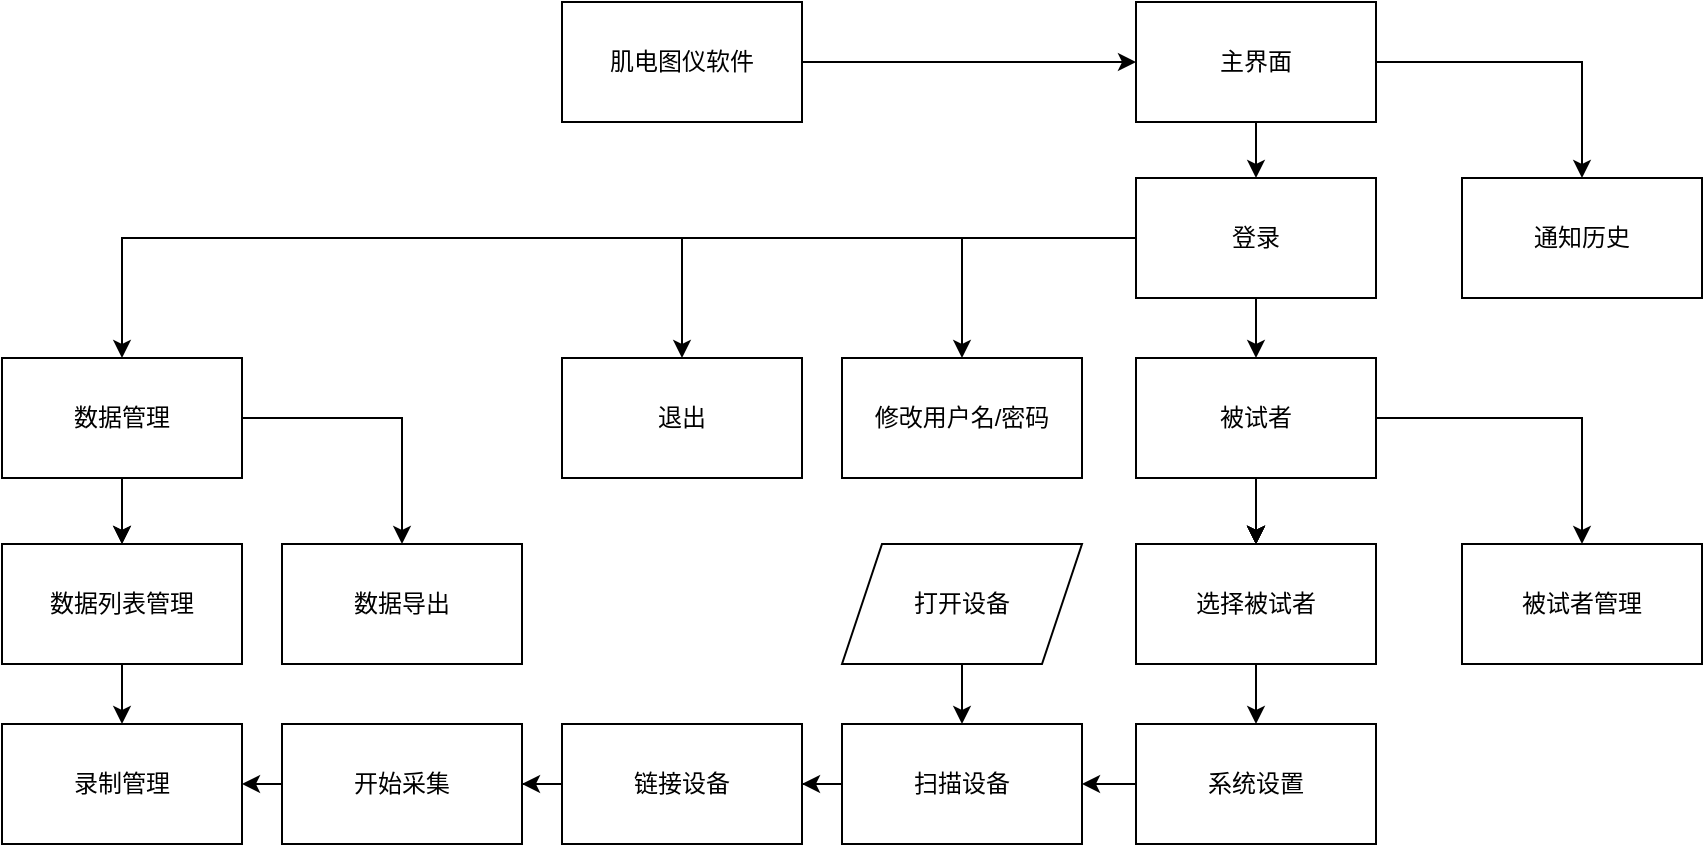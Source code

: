 <mxfile version="21.6.5" type="github">
  <diagram name="第 1 页" id="-Ap52MZwl_gN1Nkvw6ww">
    <mxGraphModel dx="2074" dy="1078" grid="1" gridSize="10" guides="1" tooltips="1" connect="1" arrows="1" fold="1" page="1" pageScale="1" pageWidth="827" pageHeight="1169" math="0" shadow="0">
      <root>
        <mxCell id="0" />
        <mxCell id="1" parent="0" />
        <mxCell id="eyfxyrzPrHJs58ykgluv-2" value="" style="edgeStyle=orthogonalEdgeStyle;rounded=0;orthogonalLoop=1;jettySize=auto;html=1;" edge="1" parent="1" source="aO3WVC0xW9F4dfcun7LA-1" target="eyfxyrzPrHJs58ykgluv-1">
          <mxGeometry relative="1" as="geometry" />
        </mxCell>
        <mxCell id="aO3WVC0xW9F4dfcun7LA-1" value="肌电图仪软件" style="rounded=0;whiteSpace=wrap;html=1;" parent="1" vertex="1">
          <mxGeometry x="430" y="152" width="120" height="60" as="geometry" />
        </mxCell>
        <mxCell id="eyfxyrzPrHJs58ykgluv-5" value="" style="edgeStyle=orthogonalEdgeStyle;rounded=0;orthogonalLoop=1;jettySize=auto;html=1;" edge="1" parent="1" source="eyfxyrzPrHJs58ykgluv-1" target="eyfxyrzPrHJs58ykgluv-4">
          <mxGeometry relative="1" as="geometry" />
        </mxCell>
        <mxCell id="eyfxyrzPrHJs58ykgluv-13" style="edgeStyle=orthogonalEdgeStyle;rounded=0;orthogonalLoop=1;jettySize=auto;html=1;exitX=1;exitY=0.5;exitDx=0;exitDy=0;" edge="1" parent="1" source="eyfxyrzPrHJs58ykgluv-1" target="eyfxyrzPrHJs58ykgluv-12">
          <mxGeometry relative="1" as="geometry" />
        </mxCell>
        <mxCell id="eyfxyrzPrHJs58ykgluv-1" value="主界面" style="rounded=0;html=1;whiteSpace=wrap;" vertex="1" parent="1">
          <mxGeometry x="717" y="152" width="120" height="60" as="geometry" />
        </mxCell>
        <mxCell id="eyfxyrzPrHJs58ykgluv-15" value="" style="edgeStyle=orthogonalEdgeStyle;rounded=0;orthogonalLoop=1;jettySize=auto;html=1;" edge="1" parent="1" source="eyfxyrzPrHJs58ykgluv-4" target="eyfxyrzPrHJs58ykgluv-14">
          <mxGeometry relative="1" as="geometry" />
        </mxCell>
        <mxCell id="eyfxyrzPrHJs58ykgluv-17" value="" style="edgeStyle=orthogonalEdgeStyle;rounded=0;orthogonalLoop=1;jettySize=auto;html=1;" edge="1" parent="1" source="eyfxyrzPrHJs58ykgluv-4" target="eyfxyrzPrHJs58ykgluv-16">
          <mxGeometry relative="1" as="geometry" />
        </mxCell>
        <mxCell id="eyfxyrzPrHJs58ykgluv-21" value="" style="edgeStyle=orthogonalEdgeStyle;rounded=0;orthogonalLoop=1;jettySize=auto;html=1;" edge="1" parent="1" source="eyfxyrzPrHJs58ykgluv-4" target="eyfxyrzPrHJs58ykgluv-20">
          <mxGeometry relative="1" as="geometry" />
        </mxCell>
        <mxCell id="eyfxyrzPrHJs58ykgluv-23" value="" style="edgeStyle=orthogonalEdgeStyle;rounded=0;orthogonalLoop=1;jettySize=auto;html=1;" edge="1" parent="1" source="eyfxyrzPrHJs58ykgluv-4" target="eyfxyrzPrHJs58ykgluv-22">
          <mxGeometry relative="1" as="geometry" />
        </mxCell>
        <mxCell id="eyfxyrzPrHJs58ykgluv-4" value="登录" style="whiteSpace=wrap;html=1;rounded=0;" vertex="1" parent="1">
          <mxGeometry x="717" y="240" width="120" height="60" as="geometry" />
        </mxCell>
        <mxCell id="eyfxyrzPrHJs58ykgluv-12" value="通知历史" style="whiteSpace=wrap;html=1;rounded=0;" vertex="1" parent="1">
          <mxGeometry x="880" y="240" width="120" height="60" as="geometry" />
        </mxCell>
        <mxCell id="eyfxyrzPrHJs58ykgluv-25" value="" style="edgeStyle=orthogonalEdgeStyle;rounded=0;orthogonalLoop=1;jettySize=auto;html=1;" edge="1" parent="1" source="eyfxyrzPrHJs58ykgluv-14" target="eyfxyrzPrHJs58ykgluv-24">
          <mxGeometry relative="1" as="geometry" />
        </mxCell>
        <mxCell id="eyfxyrzPrHJs58ykgluv-27" value="" style="edgeStyle=orthogonalEdgeStyle;rounded=0;orthogonalLoop=1;jettySize=auto;html=1;" edge="1" parent="1" source="eyfxyrzPrHJs58ykgluv-14" target="eyfxyrzPrHJs58ykgluv-24">
          <mxGeometry relative="1" as="geometry" />
        </mxCell>
        <mxCell id="eyfxyrzPrHJs58ykgluv-28" value="" style="edgeStyle=orthogonalEdgeStyle;rounded=0;orthogonalLoop=1;jettySize=auto;html=1;" edge="1" parent="1" source="eyfxyrzPrHJs58ykgluv-14" target="eyfxyrzPrHJs58ykgluv-24">
          <mxGeometry relative="1" as="geometry" />
        </mxCell>
        <mxCell id="eyfxyrzPrHJs58ykgluv-29" value="" style="edgeStyle=orthogonalEdgeStyle;rounded=0;orthogonalLoop=1;jettySize=auto;html=1;" edge="1" parent="1" source="eyfxyrzPrHJs58ykgluv-14" target="eyfxyrzPrHJs58ykgluv-24">
          <mxGeometry relative="1" as="geometry" />
        </mxCell>
        <mxCell id="eyfxyrzPrHJs58ykgluv-30" value="" style="edgeStyle=orthogonalEdgeStyle;rounded=0;orthogonalLoop=1;jettySize=auto;html=1;" edge="1" parent="1" source="eyfxyrzPrHJs58ykgluv-14" target="eyfxyrzPrHJs58ykgluv-24">
          <mxGeometry relative="1" as="geometry" />
        </mxCell>
        <mxCell id="eyfxyrzPrHJs58ykgluv-33" value="" style="edgeStyle=orthogonalEdgeStyle;rounded=0;orthogonalLoop=1;jettySize=auto;html=1;" edge="1" parent="1" source="eyfxyrzPrHJs58ykgluv-14" target="eyfxyrzPrHJs58ykgluv-24">
          <mxGeometry relative="1" as="geometry" />
        </mxCell>
        <mxCell id="eyfxyrzPrHJs58ykgluv-34" style="edgeStyle=orthogonalEdgeStyle;rounded=0;orthogonalLoop=1;jettySize=auto;html=1;" edge="1" parent="1" source="eyfxyrzPrHJs58ykgluv-14" target="eyfxyrzPrHJs58ykgluv-35">
          <mxGeometry relative="1" as="geometry">
            <mxPoint x="960" y="640" as="targetPoint" />
          </mxGeometry>
        </mxCell>
        <mxCell id="eyfxyrzPrHJs58ykgluv-14" value="被试者" style="whiteSpace=wrap;html=1;rounded=0;" vertex="1" parent="1">
          <mxGeometry x="717" y="330" width="120" height="60" as="geometry" />
        </mxCell>
        <mxCell id="eyfxyrzPrHJs58ykgluv-37" value="" style="edgeStyle=orthogonalEdgeStyle;rounded=0;orthogonalLoop=1;jettySize=auto;html=1;" edge="1" parent="1" source="eyfxyrzPrHJs58ykgluv-16" target="eyfxyrzPrHJs58ykgluv-36">
          <mxGeometry relative="1" as="geometry" />
        </mxCell>
        <mxCell id="eyfxyrzPrHJs58ykgluv-40" style="edgeStyle=orthogonalEdgeStyle;rounded=0;orthogonalLoop=1;jettySize=auto;html=1;exitX=0.5;exitY=1;exitDx=0;exitDy=0;" edge="1" parent="1" source="eyfxyrzPrHJs58ykgluv-36" target="eyfxyrzPrHJs58ykgluv-38">
          <mxGeometry relative="1" as="geometry" />
        </mxCell>
        <mxCell id="eyfxyrzPrHJs58ykgluv-42" value="" style="edgeStyle=orthogonalEdgeStyle;rounded=0;orthogonalLoop=1;jettySize=auto;html=1;" edge="1" parent="1" source="eyfxyrzPrHJs58ykgluv-16" target="eyfxyrzPrHJs58ykgluv-41">
          <mxGeometry relative="1" as="geometry" />
        </mxCell>
        <mxCell id="eyfxyrzPrHJs58ykgluv-16" value="数据管理" style="whiteSpace=wrap;html=1;rounded=0;" vertex="1" parent="1">
          <mxGeometry x="150" y="330" width="120" height="60" as="geometry" />
        </mxCell>
        <mxCell id="eyfxyrzPrHJs58ykgluv-44" value="" style="edgeStyle=orthogonalEdgeStyle;rounded=0;orthogonalLoop=1;jettySize=auto;html=1;" edge="1" parent="1" source="eyfxyrzPrHJs58ykgluv-18" target="eyfxyrzPrHJs58ykgluv-43">
          <mxGeometry relative="1" as="geometry" />
        </mxCell>
        <mxCell id="eyfxyrzPrHJs58ykgluv-18" value="系统设置" style="whiteSpace=wrap;html=1;rounded=0;" vertex="1" parent="1">
          <mxGeometry x="717" y="513" width="120" height="60" as="geometry" />
        </mxCell>
        <mxCell id="eyfxyrzPrHJs58ykgluv-20" value="退出" style="whiteSpace=wrap;html=1;rounded=0;" vertex="1" parent="1">
          <mxGeometry x="430" y="330" width="120" height="60" as="geometry" />
        </mxCell>
        <mxCell id="eyfxyrzPrHJs58ykgluv-22" value="修改用户名/密码" style="whiteSpace=wrap;html=1;rounded=0;" vertex="1" parent="1">
          <mxGeometry x="570" y="330" width="120" height="60" as="geometry" />
        </mxCell>
        <mxCell id="eyfxyrzPrHJs58ykgluv-26" style="edgeStyle=orthogonalEdgeStyle;rounded=0;orthogonalLoop=1;jettySize=auto;html=1;entryX=0.5;entryY=0;entryDx=0;entryDy=0;" edge="1" parent="1" source="eyfxyrzPrHJs58ykgluv-24" target="eyfxyrzPrHJs58ykgluv-18">
          <mxGeometry relative="1" as="geometry" />
        </mxCell>
        <mxCell id="eyfxyrzPrHJs58ykgluv-24" value="选择被试者" style="whiteSpace=wrap;html=1;rounded=0;" vertex="1" parent="1">
          <mxGeometry x="717" y="423" width="120" height="60" as="geometry" />
        </mxCell>
        <mxCell id="eyfxyrzPrHJs58ykgluv-35" value="被试者管理" style="whiteSpace=wrap;html=1;rounded=0;" vertex="1" parent="1">
          <mxGeometry x="880" y="423" width="120" height="60" as="geometry" />
        </mxCell>
        <mxCell id="eyfxyrzPrHJs58ykgluv-38" value="录制管理" style="whiteSpace=wrap;html=1;rounded=0;" vertex="1" parent="1">
          <mxGeometry x="150" y="513" width="120" height="60" as="geometry" />
        </mxCell>
        <mxCell id="eyfxyrzPrHJs58ykgluv-41" value="数据导出" style="whiteSpace=wrap;html=1;rounded=0;" vertex="1" parent="1">
          <mxGeometry x="290" y="423" width="120" height="60" as="geometry" />
        </mxCell>
        <mxCell id="eyfxyrzPrHJs58ykgluv-46" value="" style="edgeStyle=orthogonalEdgeStyle;rounded=0;orthogonalLoop=1;jettySize=auto;html=1;" edge="1" parent="1" source="eyfxyrzPrHJs58ykgluv-43" target="eyfxyrzPrHJs58ykgluv-45">
          <mxGeometry relative="1" as="geometry" />
        </mxCell>
        <mxCell id="eyfxyrzPrHJs58ykgluv-43" value="扫描设备" style="whiteSpace=wrap;html=1;rounded=0;" vertex="1" parent="1">
          <mxGeometry x="570" y="513" width="120" height="60" as="geometry" />
        </mxCell>
        <mxCell id="eyfxyrzPrHJs58ykgluv-48" value="" style="edgeStyle=orthogonalEdgeStyle;rounded=0;orthogonalLoop=1;jettySize=auto;html=1;" edge="1" parent="1" source="eyfxyrzPrHJs58ykgluv-45" target="eyfxyrzPrHJs58ykgluv-47">
          <mxGeometry relative="1" as="geometry" />
        </mxCell>
        <mxCell id="eyfxyrzPrHJs58ykgluv-45" value="链接设备" style="whiteSpace=wrap;html=1;rounded=0;" vertex="1" parent="1">
          <mxGeometry x="430" y="513" width="120" height="60" as="geometry" />
        </mxCell>
        <mxCell id="eyfxyrzPrHJs58ykgluv-49" style="edgeStyle=orthogonalEdgeStyle;rounded=0;orthogonalLoop=1;jettySize=auto;html=1;exitX=0;exitY=0.5;exitDx=0;exitDy=0;entryX=1;entryY=0.5;entryDx=0;entryDy=0;" edge="1" parent="1" source="eyfxyrzPrHJs58ykgluv-47" target="eyfxyrzPrHJs58ykgluv-38">
          <mxGeometry relative="1" as="geometry" />
        </mxCell>
        <mxCell id="eyfxyrzPrHJs58ykgluv-47" value="开始采集" style="whiteSpace=wrap;html=1;rounded=0;" vertex="1" parent="1">
          <mxGeometry x="290" y="513" width="120" height="60" as="geometry" />
        </mxCell>
        <mxCell id="eyfxyrzPrHJs58ykgluv-50" value="" style="edgeStyle=orthogonalEdgeStyle;rounded=0;orthogonalLoop=1;jettySize=auto;html=1;exitX=0.5;exitY=1;exitDx=0;exitDy=0;" edge="1" parent="1" source="eyfxyrzPrHJs58ykgluv-16" target="eyfxyrzPrHJs58ykgluv-36">
          <mxGeometry relative="1" as="geometry">
            <mxPoint x="210" y="390" as="sourcePoint" />
            <mxPoint x="500" y="810" as="targetPoint" />
          </mxGeometry>
        </mxCell>
        <mxCell id="eyfxyrzPrHJs58ykgluv-36" value="数据列表管理" style="whiteSpace=wrap;html=1;rounded=0;" vertex="1" parent="1">
          <mxGeometry x="150" y="423" width="120" height="60" as="geometry" />
        </mxCell>
        <mxCell id="eyfxyrzPrHJs58ykgluv-52" style="edgeStyle=orthogonalEdgeStyle;rounded=0;orthogonalLoop=1;jettySize=auto;html=1;exitX=0.5;exitY=1;exitDx=0;exitDy=0;entryX=0.5;entryY=0;entryDx=0;entryDy=0;" edge="1" parent="1" source="eyfxyrzPrHJs58ykgluv-51" target="eyfxyrzPrHJs58ykgluv-43">
          <mxGeometry relative="1" as="geometry" />
        </mxCell>
        <mxCell id="eyfxyrzPrHJs58ykgluv-51" value="打开设备" style="shape=parallelogram;perimeter=parallelogramPerimeter;whiteSpace=wrap;html=1;fixedSize=1;" vertex="1" parent="1">
          <mxGeometry x="570" y="423" width="120" height="60" as="geometry" />
        </mxCell>
      </root>
    </mxGraphModel>
  </diagram>
</mxfile>
